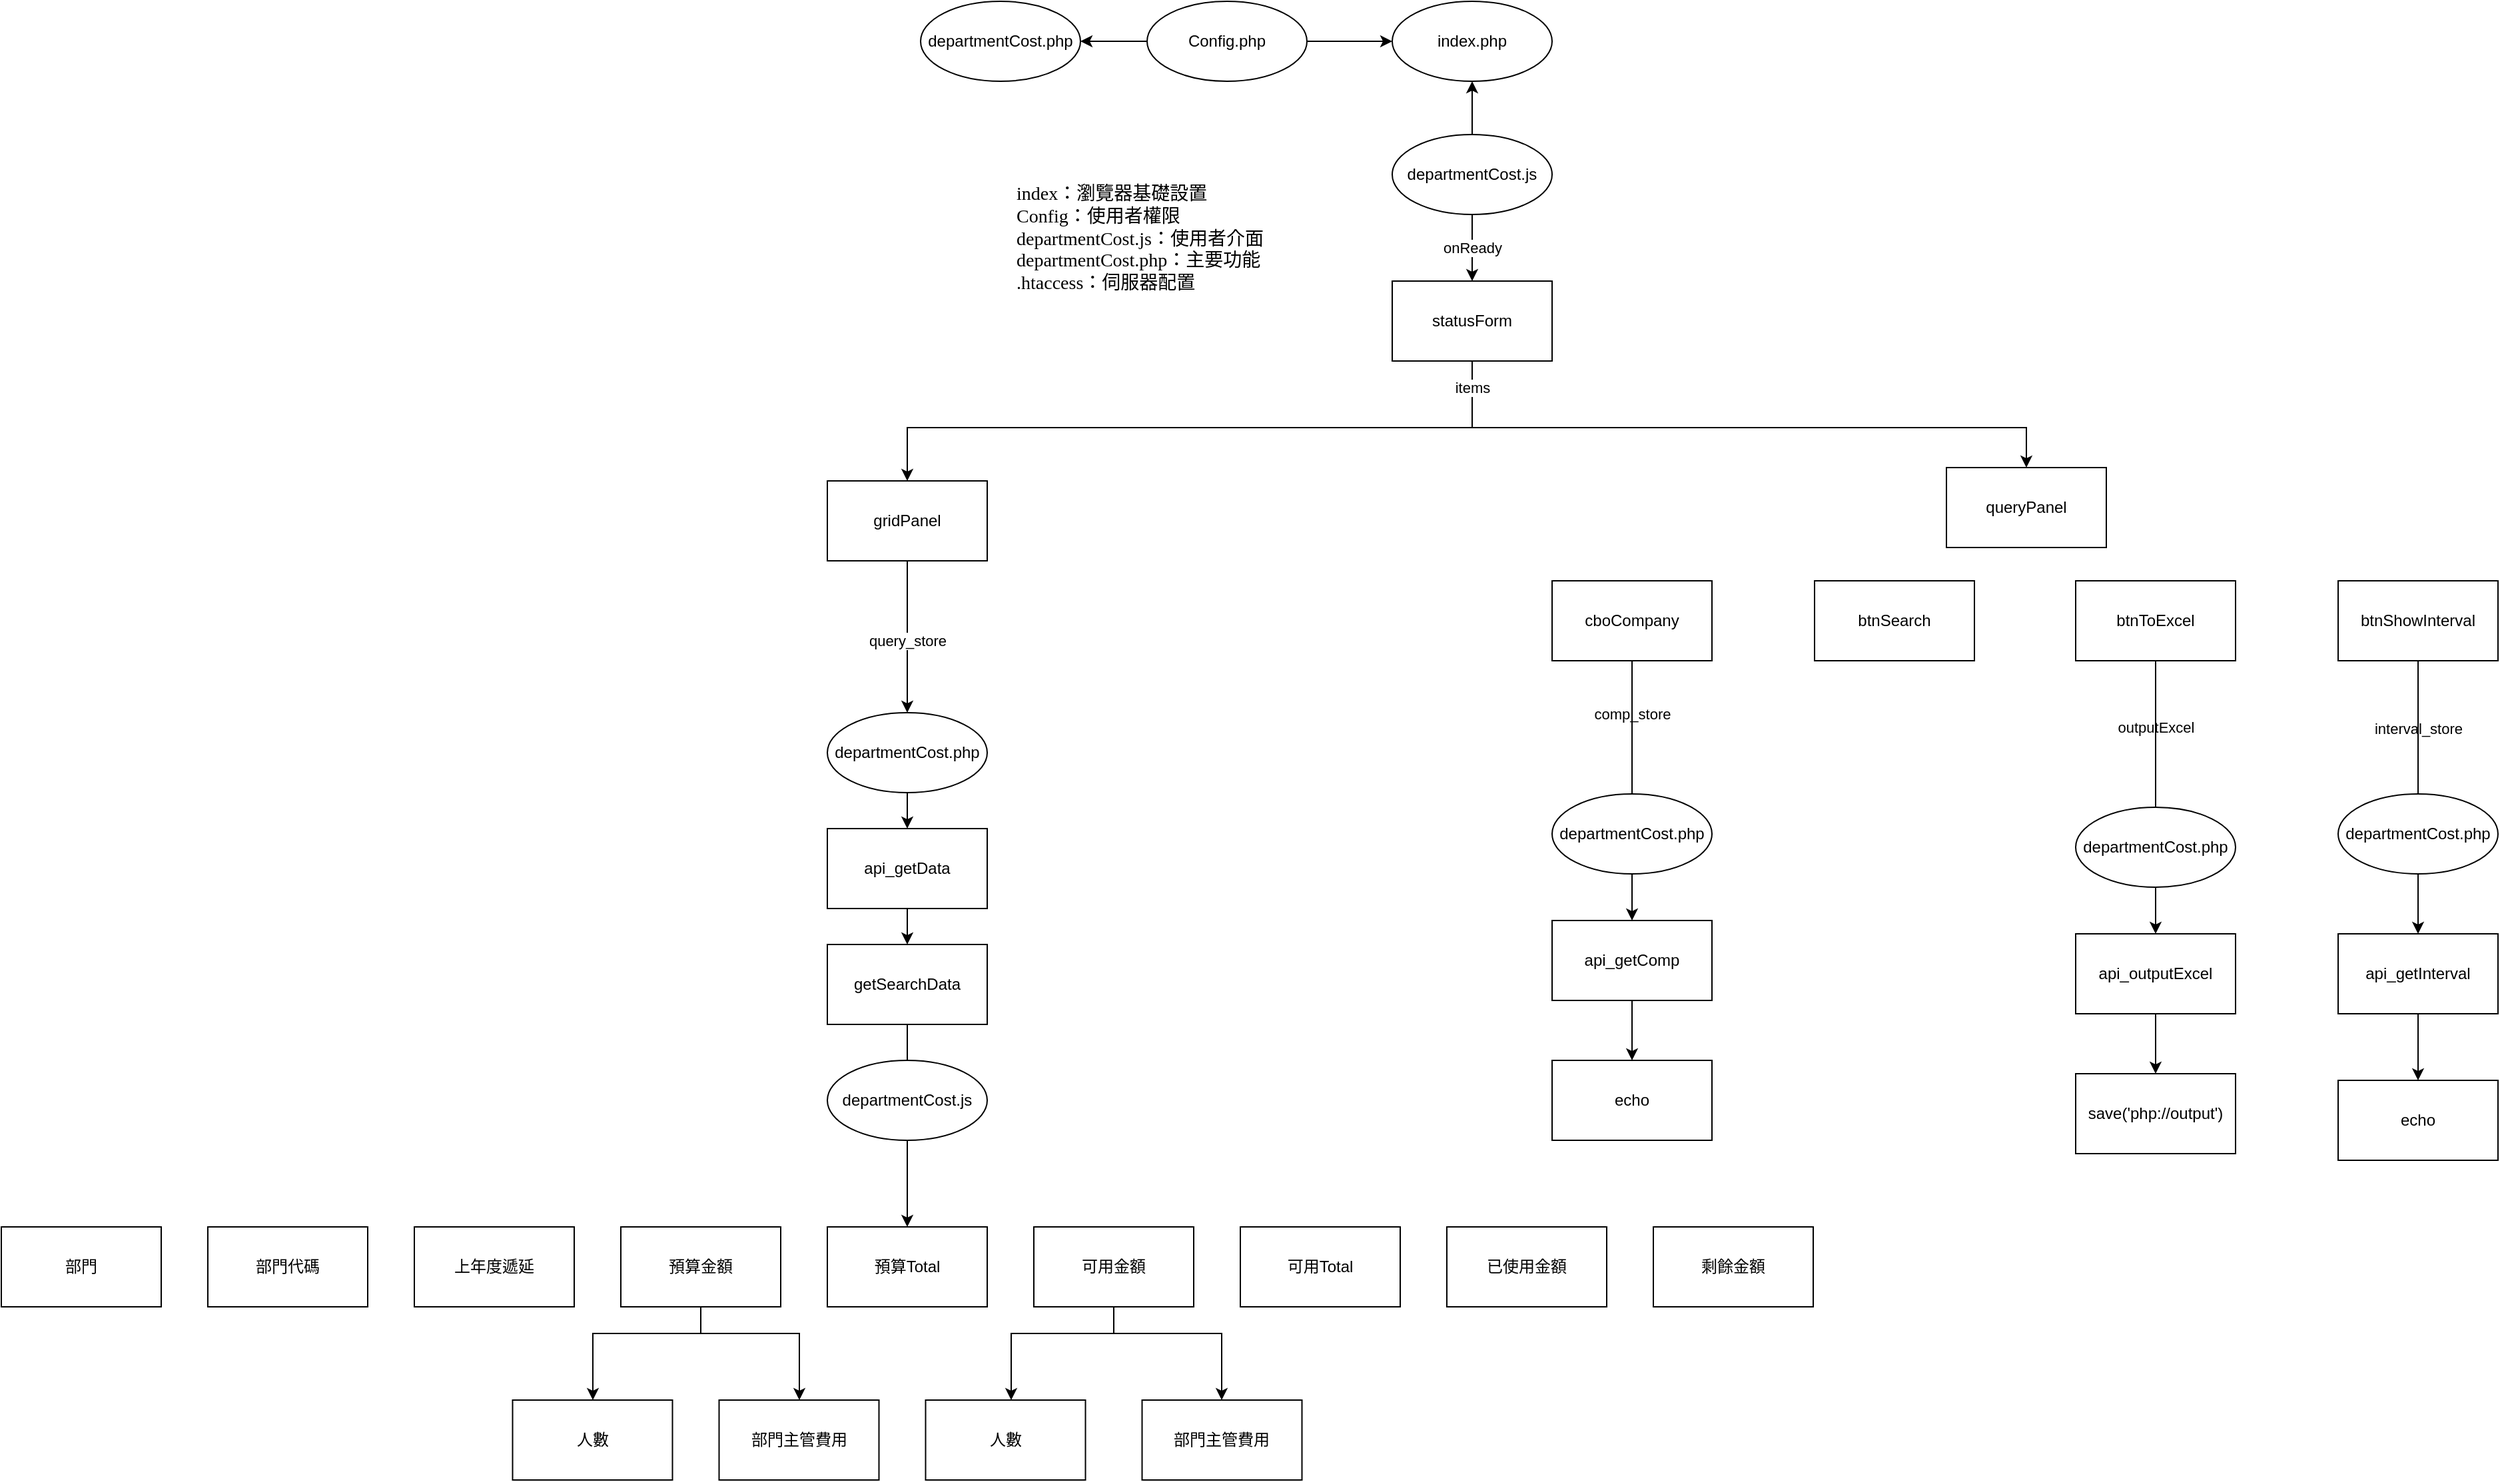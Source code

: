 <mxfile version="20.1.1" type="google"><diagram id="Q2-IPR-QeHjKPQp8lh7a" name="Page-1"><mxGraphModel grid="1" page="0" gridSize="10" guides="1" tooltips="1" connect="1" arrows="1" fold="1" pageScale="1" pageWidth="827" pageHeight="1169" background="none" math="0" shadow="0"><root><mxCell id="0"/><mxCell id="1" parent="0"/><mxCell id="OEWcAqFTad8mgizmy32_-1" value="Config.php" style="ellipse;whiteSpace=wrap;html=1;fontFamily=Helvetica;fontSize=12;fontColor=default;align=center;strokeColor=default;fillColor=default;" vertex="1" parent="1"><mxGeometry x="180" y="-120" width="120" height="60" as="geometry"/></mxCell><mxCell id="LrW9NqfYQaP_vFaCG116-9" value="" style="edgeStyle=orthogonalEdgeStyle;rounded=0;orthogonalLoop=1;jettySize=auto;html=1;" edge="1" parent="1" source="OEWcAqFTad8mgizmy32_-1" target="OEWcAqFTad8mgizmy32_-2"><mxGeometry relative="1" as="geometry"/></mxCell><mxCell id="OEWcAqFTad8mgizmy32_-2" value="departmentCost.php" style="ellipse;whiteSpace=wrap;html=1;fontFamily=Helvetica;fontSize=12;fontColor=default;align=center;strokeColor=default;fillColor=default;" vertex="1" parent="1"><mxGeometry x="10" y="-120" width="120" height="60" as="geometry"/></mxCell><mxCell id="LrW9NqfYQaP_vFaCG116-8" value="" style="edgeStyle=orthogonalEdgeStyle;rounded=0;orthogonalLoop=1;jettySize=auto;html=1;" edge="1" parent="1" source="OEWcAqFTad8mgizmy32_-1" target="OEWcAqFTad8mgizmy32_-12"><mxGeometry relative="1" as="geometry"/></mxCell><mxCell id="LrW9NqfYQaP_vFaCG116-10" value="" style="edgeStyle=orthogonalEdgeStyle;rounded=0;orthogonalLoop=1;jettySize=auto;html=1;" edge="1" parent="1" source="OEWcAqFTad8mgizmy32_-14" target="OEWcAqFTad8mgizmy32_-12"><mxGeometry relative="1" as="geometry"/></mxCell><mxCell id="OEWcAqFTad8mgizmy32_-12" value="index.php" style="ellipse;whiteSpace=wrap;html=1;fontFamily=Helvetica;fontSize=12;fontColor=default;align=center;strokeColor=default;fillColor=default;" vertex="1" parent="1"><mxGeometry x="364" y="-120" width="120" height="60" as="geometry"/></mxCell><mxCell id="LrW9NqfYQaP_vFaCG116-2" value="onReady" style="edgeStyle=orthogonalEdgeStyle;rounded=0;orthogonalLoop=1;jettySize=auto;html=1;" edge="1" parent="1" source="OEWcAqFTad8mgizmy32_-14" target="LrW9NqfYQaP_vFaCG116-1"><mxGeometry relative="1" as="geometry"/></mxCell><mxCell id="OEWcAqFTad8mgizmy32_-14" value="departmentCost.js" style="ellipse;whiteSpace=wrap;html=1;fontFamily=Helvetica;fontSize=12;fontColor=default;align=center;strokeColor=default;fillColor=default;" vertex="1" parent="1"><mxGeometry x="364" y="-20" width="120" height="60" as="geometry"/></mxCell><mxCell id="LrW9NqfYQaP_vFaCG116-4" value="" style="edgeStyle=orthogonalEdgeStyle;rounded=0;orthogonalLoop=1;jettySize=auto;html=1;entryX=0.5;entryY=0;entryDx=0;entryDy=0;" edge="1" parent="1" source="LrW9NqfYQaP_vFaCG116-1" target="LrW9NqfYQaP_vFaCG116-3"><mxGeometry relative="1" as="geometry"><Array as="points"><mxPoint x="424" y="200"/><mxPoint y="200"/></Array></mxGeometry></mxCell><mxCell id="LrW9NqfYQaP_vFaCG116-1" value="statusForm" style="whiteSpace=wrap;html=1;rounded=0;" vertex="1" parent="1"><mxGeometry x="364" y="90" width="120" height="60" as="geometry"/></mxCell><mxCell id="LrW9NqfYQaP_vFaCG116-6" value="" style="edgeStyle=orthogonalEdgeStyle;rounded=0;orthogonalLoop=1;jettySize=auto;html=1;exitX=0.5;exitY=1;exitDx=0;exitDy=0;entryX=0.5;entryY=0;entryDx=0;entryDy=0;" edge="1" parent="1" source="LrW9NqfYQaP_vFaCG116-1" target="LrW9NqfYQaP_vFaCG116-5"><mxGeometry relative="1" as="geometry"><Array as="points"><mxPoint x="424" y="200"/><mxPoint x="840" y="200"/><mxPoint x="840" y="230"/></Array></mxGeometry></mxCell><mxCell id="LrW9NqfYQaP_vFaCG116-11" value="items" style="edgeLabel;html=1;align=center;verticalAlign=middle;resizable=0;points=[];" connectable="0" vertex="1" parent="LrW9NqfYQaP_vFaCG116-6"><mxGeometry x="-0.877" y="-1" relative="1" as="geometry"><mxPoint x="1" y="-11" as="offset"/></mxGeometry></mxCell><mxCell id="LrW9NqfYQaP_vFaCG116-3" value="gridPanel" style="whiteSpace=wrap;html=1;rounded=0;" vertex="1" parent="1"><mxGeometry x="-60" y="240" width="120" height="60" as="geometry"/></mxCell><mxCell id="LrW9NqfYQaP_vFaCG116-5" value="queryPanel" style="whiteSpace=wrap;html=1;rounded=0;" vertex="1" parent="1"><mxGeometry x="780" y="230" width="120" height="60" as="geometry"/></mxCell><mxCell id="LrW9NqfYQaP_vFaCG116-15" value="btnSearch" style="whiteSpace=wrap;html=1;rounded=0;flipH=0;" vertex="1" parent="1"><mxGeometry x="681" y="315" width="120" height="60" as="geometry"/></mxCell><mxCell id="LrW9NqfYQaP_vFaCG116-50" value="" style="edgeStyle=orthogonalEdgeStyle;rounded=0;orthogonalLoop=1;jettySize=auto;html=1;exitX=0.5;exitY=1;exitDx=0;exitDy=0;" edge="1" parent="1" source="LrW9NqfYQaP_vFaCG116-3" target="LrW9NqfYQaP_vFaCG116-49"><mxGeometry relative="1" as="geometry"><mxPoint x="-45" y="360" as="sourcePoint"/></mxGeometry></mxCell><mxCell id="LrW9NqfYQaP_vFaCG116-53" value="query_store" style="edgeLabel;html=1;align=center;verticalAlign=middle;resizable=0;points=[];" connectable="0" vertex="1" parent="LrW9NqfYQaP_vFaCG116-50"><mxGeometry x="-0.162" y="362" relative="1" as="geometry"><mxPoint x="-362" y="12" as="offset"/></mxGeometry></mxCell><mxCell id="LrW9NqfYQaP_vFaCG116-57" value="" style="edgeStyle=orthogonalEdgeStyle;rounded=0;orthogonalLoop=1;jettySize=auto;html=1;" edge="1" parent="1" source="LrW9NqfYQaP_vFaCG116-49" target="LrW9NqfYQaP_vFaCG116-56"><mxGeometry relative="1" as="geometry"/></mxCell><mxCell id="LrW9NqfYQaP_vFaCG116-49" value="departmentCost.php" style="ellipse;whiteSpace=wrap;html=1;fontFamily=Helvetica;fontSize=12;fontColor=default;align=center;strokeColor=default;fillColor=default;" vertex="1" parent="1"><mxGeometry x="-60" y="414" width="120" height="60" as="geometry"/></mxCell><mxCell id="LrW9NqfYQaP_vFaCG116-59" value="" style="edgeStyle=orthogonalEdgeStyle;rounded=0;orthogonalLoop=1;jettySize=auto;html=1;" edge="1" parent="1" source="LrW9NqfYQaP_vFaCG116-56" target="LrW9NqfYQaP_vFaCG116-58"><mxGeometry relative="1" as="geometry"/></mxCell><mxCell id="LrW9NqfYQaP_vFaCG116-56" value="api_getData" style="whiteSpace=wrap;html=1;rounded=0;" vertex="1" parent="1"><mxGeometry x="-60" y="501" width="120" height="60" as="geometry"/></mxCell><mxCell id="LrW9NqfYQaP_vFaCG116-66" value="" style="edgeStyle=orthogonalEdgeStyle;rounded=0;orthogonalLoop=1;jettySize=auto;html=1;" edge="1" parent="1" source="LrW9NqfYQaP_vFaCG116-58"><mxGeometry relative="1" as="geometry"><mxPoint x="-4.547e-13" y="730" as="targetPoint"/></mxGeometry></mxCell><mxCell id="LrW9NqfYQaP_vFaCG116-58" value="getSearchData" style="whiteSpace=wrap;html=1;rounded=0;" vertex="1" parent="1"><mxGeometry x="-60" y="588" width="120" height="60" as="geometry"/></mxCell><mxCell id="LrW9NqfYQaP_vFaCG116-70" style="edgeStyle=orthogonalEdgeStyle;rounded=0;orthogonalLoop=1;jettySize=auto;html=1;entryX=0.5;entryY=0;entryDx=0;entryDy=0;exitX=0.5;exitY=1;exitDx=0;exitDy=0;" edge="1" parent="1" source="LrW9NqfYQaP_vFaCG116-68" target="LrW9NqfYQaP_vFaCG116-28"><mxGeometry relative="1" as="geometry"><mxPoint x="-70" y="910" as="targetPoint"/><mxPoint x="30" y="840" as="sourcePoint"/><Array as="points"><mxPoint y="795"/></Array></mxGeometry></mxCell><mxCell id="LrW9NqfYQaP_vFaCG116-68" value="departmentCost.js" style="ellipse;whiteSpace=wrap;html=1;fontFamily=Helvetica;fontSize=12;fontColor=default;align=center;strokeColor=default;fillColor=default;" vertex="1" parent="1"><mxGeometry x="-60" y="675" width="120" height="60" as="geometry"/></mxCell><mxCell id="LrW9NqfYQaP_vFaCG116-111" value="G" style="group;flipH=0;" connectable="0" vertex="1" parent="1"><mxGeometry x="484" y="315" width="120" height="420" as="geometry"/></mxCell><mxCell id="LrW9NqfYQaP_vFaCG116-12" value="cboCompany" style="whiteSpace=wrap;html=1;rounded=0;" vertex="1" parent="LrW9NqfYQaP_vFaCG116-111"><mxGeometry width="120" height="60" as="geometry"/></mxCell><mxCell id="LrW9NqfYQaP_vFaCG116-107" value="api_getComp" style="whiteSpace=wrap;html=1;rounded=0;" vertex="1" parent="LrW9NqfYQaP_vFaCG116-111"><mxGeometry y="255" width="120" height="60" as="geometry"/></mxCell><mxCell id="LrW9NqfYQaP_vFaCG116-108" value="echo" style="whiteSpace=wrap;html=1;rounded=0;" vertex="1" parent="LrW9NqfYQaP_vFaCG116-111"><mxGeometry y="360" width="120" height="60" as="geometry"/></mxCell><mxCell id="LrW9NqfYQaP_vFaCG116-106" value="" style="edgeStyle=orthogonalEdgeStyle;rounded=0;orthogonalLoop=1;jettySize=auto;html=1;" edge="1" parent="LrW9NqfYQaP_vFaCG116-111" source="LrW9NqfYQaP_vFaCG116-107" target="LrW9NqfYQaP_vFaCG116-108"><mxGeometry relative="1" as="geometry"/></mxCell><mxCell id="LrW9NqfYQaP_vFaCG116-109" value="departmentCost.php" style="ellipse;whiteSpace=wrap;html=1;fontFamily=Helvetica;fontSize=12;fontColor=default;align=center;strokeColor=default;fillColor=default;" vertex="1" parent="LrW9NqfYQaP_vFaCG116-111"><mxGeometry y="160" width="120" height="60" as="geometry"/></mxCell><mxCell id="LrW9NqfYQaP_vFaCG116-104" value="" style="edgeStyle=orthogonalEdgeStyle;rounded=0;orthogonalLoop=1;jettySize=auto;html=1;startArrow=none;" edge="1" parent="LrW9NqfYQaP_vFaCG116-111" source="LrW9NqfYQaP_vFaCG116-109" target="LrW9NqfYQaP_vFaCG116-107"><mxGeometry relative="1" as="geometry"><mxPoint x="60" y="50" as="sourcePoint"/></mxGeometry></mxCell><mxCell id="LrW9NqfYQaP_vFaCG116-105" value="comp_store" style="edgeLabel;html=1;align=center;verticalAlign=middle;resizable=0;points=[];" connectable="0" vertex="1" parent="LrW9NqfYQaP_vFaCG116-104"><mxGeometry x="0.269" y="1" relative="1" as="geometry"><mxPoint x="-1" y="-139" as="offset"/></mxGeometry></mxCell><mxCell id="LrW9NqfYQaP_vFaCG116-110" value="" style="edgeStyle=orthogonalEdgeStyle;rounded=0;orthogonalLoop=1;jettySize=auto;html=1;endArrow=none;" edge="1" parent="LrW9NqfYQaP_vFaCG116-111" source="LrW9NqfYQaP_vFaCG116-12" target="LrW9NqfYQaP_vFaCG116-109"><mxGeometry relative="1" as="geometry"><mxPoint x="60" y="50" as="sourcePoint"/><mxPoint x="60" y="255" as="targetPoint"/></mxGeometry></mxCell><mxCell id="LrW9NqfYQaP_vFaCG116-112" value="G" style="group;flipH=0;" connectable="0" vertex="1" parent="1"><mxGeometry x="877" y="315" width="120" height="430" as="geometry"/></mxCell><mxCell id="LrW9NqfYQaP_vFaCG116-17" value="btnToExcel" style="whiteSpace=wrap;html=1;rounded=0;" vertex="1" parent="LrW9NqfYQaP_vFaCG116-112"><mxGeometry width="120" height="60" as="geometry"/></mxCell><mxCell id="LrW9NqfYQaP_vFaCG116-91" value="api_outputExcel" style="whiteSpace=wrap;html=1;rounded=0;" vertex="1" parent="LrW9NqfYQaP_vFaCG116-112"><mxGeometry y="265" width="120" height="60" as="geometry"/></mxCell><mxCell id="LrW9NqfYQaP_vFaCG116-92" value="save('php://output')" style="whiteSpace=wrap;html=1;rounded=0;" vertex="1" parent="LrW9NqfYQaP_vFaCG116-112"><mxGeometry y="370" width="120" height="60" as="geometry"/></mxCell><mxCell id="LrW9NqfYQaP_vFaCG116-93" value="" style="edgeStyle=orthogonalEdgeStyle;rounded=0;orthogonalLoop=1;jettySize=auto;html=1;" edge="1" parent="LrW9NqfYQaP_vFaCG116-112" source="LrW9NqfYQaP_vFaCG116-91" target="LrW9NqfYQaP_vFaCG116-92"><mxGeometry relative="1" as="geometry"/></mxCell><mxCell id="LrW9NqfYQaP_vFaCG116-94" value="departmentCost.php" style="ellipse;whiteSpace=wrap;html=1;fontFamily=Helvetica;fontSize=12;fontColor=default;align=center;strokeColor=default;fillColor=default;" vertex="1" parent="LrW9NqfYQaP_vFaCG116-112"><mxGeometry y="170" width="120" height="60" as="geometry"/></mxCell><mxCell id="LrW9NqfYQaP_vFaCG116-89" value="" style="edgeStyle=orthogonalEdgeStyle;rounded=0;orthogonalLoop=1;jettySize=auto;html=1;startArrow=none;" edge="1" parent="LrW9NqfYQaP_vFaCG116-112" source="LrW9NqfYQaP_vFaCG116-94" target="LrW9NqfYQaP_vFaCG116-91"><mxGeometry relative="1" as="geometry"><mxPoint x="60" y="60" as="sourcePoint"/></mxGeometry></mxCell><mxCell id="LrW9NqfYQaP_vFaCG116-90" value="outputExcel" style="edgeLabel;html=1;align=center;verticalAlign=middle;resizable=0;points=[];" connectable="0" vertex="1" parent="LrW9NqfYQaP_vFaCG116-89"><mxGeometry x="0.269" y="1" relative="1" as="geometry"><mxPoint x="-1" y="-139" as="offset"/></mxGeometry></mxCell><mxCell id="LrW9NqfYQaP_vFaCG116-97" value="" style="edgeStyle=orthogonalEdgeStyle;rounded=0;orthogonalLoop=1;jettySize=auto;html=1;endArrow=none;" edge="1" parent="LrW9NqfYQaP_vFaCG116-112" source="LrW9NqfYQaP_vFaCG116-17" target="LrW9NqfYQaP_vFaCG116-94"><mxGeometry relative="1" as="geometry"><mxPoint x="60" y="60" as="sourcePoint"/><mxPoint x="60" y="265" as="targetPoint"/></mxGeometry></mxCell><mxCell id="LrW9NqfYQaP_vFaCG116-22" value="部門" style="whiteSpace=wrap;html=1;rounded=0;" vertex="1" parent="1"><mxGeometry x="-680" y="800" width="120" height="60" as="geometry"/></mxCell><mxCell id="LrW9NqfYQaP_vFaCG116-24" value="部門代碼" style="whiteSpace=wrap;html=1;rounded=0;" vertex="1" parent="1"><mxGeometry x="-525" y="800" width="120" height="60" as="geometry"/></mxCell><mxCell id="LrW9NqfYQaP_vFaCG116-26" value="上年度遞延" style="whiteSpace=wrap;html=1;rounded=0;" vertex="1" parent="1"><mxGeometry x="-370" y="800" width="120" height="60" as="geometry"/></mxCell><mxCell id="LrW9NqfYQaP_vFaCG116-27" value="預算金額" style="whiteSpace=wrap;html=1;rounded=0;" vertex="1" parent="1"><mxGeometry x="-215" y="800" width="120" height="60" as="geometry"/></mxCell><mxCell id="LrW9NqfYQaP_vFaCG116-28" value="預算Total" style="whiteSpace=wrap;html=1;rounded=0;" vertex="1" parent="1"><mxGeometry x="-60" y="800" width="120" height="60" as="geometry"/></mxCell><mxCell id="LrW9NqfYQaP_vFaCG116-29" value="可用金額" style="whiteSpace=wrap;html=1;rounded=0;" vertex="1" parent="1"><mxGeometry x="95" y="800" width="120" height="60" as="geometry"/></mxCell><mxCell id="LrW9NqfYQaP_vFaCG116-30" value="可用Total" style="whiteSpace=wrap;html=1;rounded=0;" vertex="1" parent="1"><mxGeometry x="250" y="800" width="120" height="60" as="geometry"/></mxCell><mxCell id="LrW9NqfYQaP_vFaCG116-31" value="已使用金額" style="whiteSpace=wrap;html=1;rounded=0;" vertex="1" parent="1"><mxGeometry x="405" y="800" width="120" height="60" as="geometry"/></mxCell><mxCell id="LrW9NqfYQaP_vFaCG116-32" value="剩餘金額" style="whiteSpace=wrap;html=1;rounded=0;" vertex="1" parent="1"><mxGeometry x="560" y="800" width="120" height="60" as="geometry"/></mxCell><mxCell id="LrW9NqfYQaP_vFaCG116-33" value="人數" style="whiteSpace=wrap;html=1;rounded=0;" vertex="1" parent="1"><mxGeometry x="-296.25" y="930" width="120" height="60" as="geometry"/></mxCell><mxCell id="LrW9NqfYQaP_vFaCG116-34" value="" style="edgeStyle=orthogonalEdgeStyle;rounded=0;orthogonalLoop=1;jettySize=auto;html=1;" edge="1" parent="1" source="LrW9NqfYQaP_vFaCG116-27" target="LrW9NqfYQaP_vFaCG116-33"><mxGeometry relative="1" as="geometry"><Array as="points"><mxPoint x="-155" y="880"/><mxPoint x="-236" y="880"/></Array></mxGeometry></mxCell><mxCell id="LrW9NqfYQaP_vFaCG116-35" value="部門主管費用" style="whiteSpace=wrap;html=1;rounded=0;" vertex="1" parent="1"><mxGeometry x="-141.25" y="930" width="120" height="60" as="geometry"/></mxCell><mxCell id="LrW9NqfYQaP_vFaCG116-36" value="" style="edgeStyle=orthogonalEdgeStyle;rounded=0;orthogonalLoop=1;jettySize=auto;html=1;" edge="1" parent="1" source="LrW9NqfYQaP_vFaCG116-27" target="LrW9NqfYQaP_vFaCG116-35"><mxGeometry relative="1" as="geometry"><Array as="points"><mxPoint x="-155" y="880"/><mxPoint x="-81" y="880"/></Array></mxGeometry></mxCell><mxCell id="LrW9NqfYQaP_vFaCG116-37" value="人數" style="whiteSpace=wrap;html=1;rounded=0;" vertex="1" parent="1"><mxGeometry x="13.75" y="930" width="120" height="60" as="geometry"/></mxCell><mxCell id="LrW9NqfYQaP_vFaCG116-38" value="部門主管費用" style="whiteSpace=wrap;html=1;rounded=0;" vertex="1" parent="1"><mxGeometry x="176.25" y="930" width="120" height="60" as="geometry"/></mxCell><mxCell id="LrW9NqfYQaP_vFaCG116-39" value="" style="edgeStyle=orthogonalEdgeStyle;rounded=0;orthogonalLoop=1;jettySize=auto;html=1;exitX=0.5;exitY=1;exitDx=0;exitDy=0;" edge="1" parent="1" source="LrW9NqfYQaP_vFaCG116-29" target="LrW9NqfYQaP_vFaCG116-37"><mxGeometry relative="1" as="geometry"><mxPoint x="155" y="870" as="sourcePoint"/><Array as="points"><mxPoint x="155" y="880"/><mxPoint x="78" y="880"/></Array></mxGeometry></mxCell><mxCell id="LrW9NqfYQaP_vFaCG116-40" value="" style="edgeStyle=orthogonalEdgeStyle;rounded=0;orthogonalLoop=1;jettySize=auto;html=1;exitX=0.5;exitY=1;exitDx=0;exitDy=0;" edge="1" parent="1" source="LrW9NqfYQaP_vFaCG116-29" target="LrW9NqfYQaP_vFaCG116-38"><mxGeometry relative="1" as="geometry"><mxPoint x="155" y="870" as="sourcePoint"/><Array as="points"><mxPoint x="155" y="880"/><mxPoint x="236" y="880"/></Array></mxGeometry></mxCell><mxCell id="LrW9NqfYQaP_vFaCG116-87" value="echo" style="whiteSpace=wrap;html=1;rounded=0;" vertex="1" parent="1"><mxGeometry x="1074" y="690" width="120" height="60" as="geometry"/></mxCell><mxCell id="LrW9NqfYQaP_vFaCG116-88" value="" style="edgeStyle=orthogonalEdgeStyle;rounded=0;orthogonalLoop=1;jettySize=auto;html=1;entryX=0.5;entryY=0;entryDx=0;entryDy=0;" edge="1" parent="1" source="LrW9NqfYQaP_vFaCG116-84" target="LrW9NqfYQaP_vFaCG116-87"><mxGeometry relative="1" as="geometry"><mxPoint x="1134" y="695" as="targetPoint"/></mxGeometry></mxCell><mxCell id="LrW9NqfYQaP_vFaCG116-20" value="btnShowInterval" style="whiteSpace=wrap;html=1;rounded=0;" vertex="1" parent="1"><mxGeometry x="1074" y="315" width="120" height="60" as="geometry"/></mxCell><mxCell id="LrW9NqfYQaP_vFaCG116-84" value="api_getInterval" style="whiteSpace=wrap;html=1;rounded=0;" vertex="1" parent="1"><mxGeometry x="1074" y="580" width="120" height="60" as="geometry"/></mxCell><mxCell id="LrW9NqfYQaP_vFaCG116-99" value="departmentCost.php" style="ellipse;whiteSpace=wrap;html=1;fontFamily=Helvetica;fontSize=12;fontColor=default;align=center;strokeColor=default;fillColor=default;" vertex="1" parent="1"><mxGeometry x="1074" y="475" width="120" height="60" as="geometry"/></mxCell><mxCell id="LrW9NqfYQaP_vFaCG116-85" value="" style="edgeStyle=orthogonalEdgeStyle;rounded=0;orthogonalLoop=1;jettySize=auto;html=1;startArrow=none;" edge="1" parent="1" source="LrW9NqfYQaP_vFaCG116-99" target="LrW9NqfYQaP_vFaCG116-84"><mxGeometry relative="1" as="geometry"/></mxCell><mxCell id="LrW9NqfYQaP_vFaCG116-86" value="interval_store" style="edgeLabel;html=1;align=center;verticalAlign=middle;resizable=0;points=[];" connectable="0" vertex="1" parent="LrW9NqfYQaP_vFaCG116-85"><mxGeometry x="0.269" y="1" relative="1" as="geometry"><mxPoint x="-1" y="-138" as="offset"/></mxGeometry></mxCell><mxCell id="LrW9NqfYQaP_vFaCG116-100" value="" style="edgeStyle=orthogonalEdgeStyle;rounded=0;orthogonalLoop=1;jettySize=auto;html=1;endArrow=none;" edge="1" parent="1" source="LrW9NqfYQaP_vFaCG116-20" target="LrW9NqfYQaP_vFaCG116-99"><mxGeometry relative="1" as="geometry"><mxPoint x="1134" y="375" as="sourcePoint"/><mxPoint x="1134" y="580" as="targetPoint"/></mxGeometry></mxCell><mxCell id="LrW9NqfYQaP_vFaCG116-116" value="index：瀏覽器基礎設置&lt;br style=&quot;font-size: 14px;&quot;&gt;Config：使用者權限&lt;br style=&quot;font-size: 14px;&quot;&gt;departmentCost.js：使用者介面&lt;br style=&quot;font-size: 14px;&quot;&gt;departmentCost.php：主要功能&lt;br style=&quot;font-size: 14px;&quot;&gt;.htaccess：伺服器配置" style="text;whiteSpace=wrap;html=1;fontSize=14;fontFamily=微軟正黑體;" vertex="1" parent="1"><mxGeometry x="80" y="10" width="220" height="100" as="geometry"/></mxCell></root></mxGraphModel></diagram></mxfile>